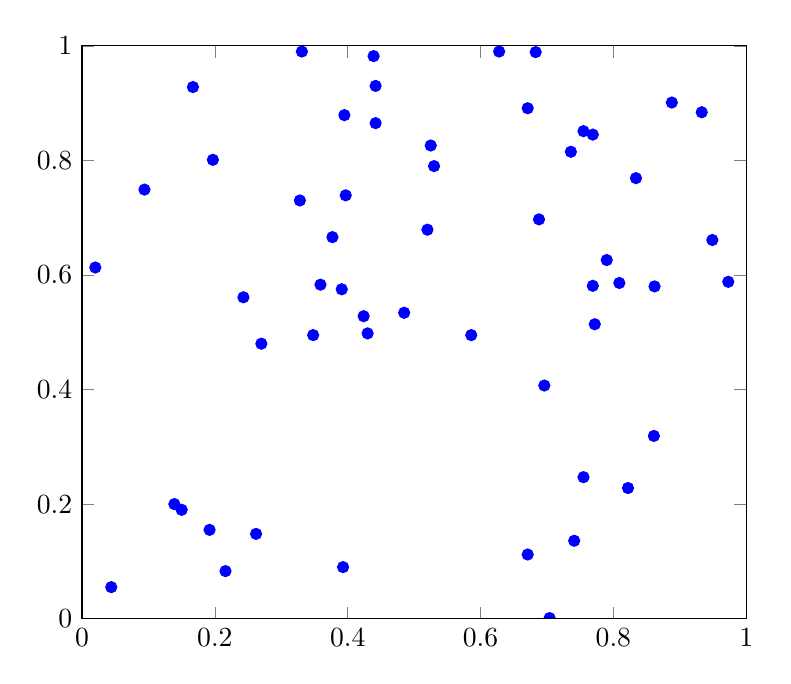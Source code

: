 % This file was created by matlab2tikz.
%
\begin{tikzpicture}
\begin{axis}[%
%width=\figurewidth,
%height=\figureheight,
scale only axis,
xmin=0,
xmax=1,
ymin=0,
ymax=1,
%every tick label/.append style={font=\tiny},
axis background/.style={fill=white},
clip marker paths=true, axis on top=true]
\addplot [color=blue,only marks,mark=*,mark options={solid,fill=blue},forget plot]
  table[row sep=crcr]
  {
0.628	0.99 \\
0.772	0.514\\
0.933	0.884\\
0.973	0.588\\
0.192	0.155\\
0.139	0.2\\
0.696	0.407\\
0.094	0.749\\
0.525	0.826\\
0.53	0.79\\
0.861	0.319\\
0.485	0.534\\
0.393	0.09\\
0.671	0.112\\
0.741	0.136\\
0.52	0.679\\
0.348	0.495\\
0.15	0.19\\
0.586	0.495\\
0.262	0.148\\
0.044	0.055\\
0.755	0.851\\
0.243	0.561\\
0.442	0.93\\
0.688	0.697\\
0.359	0.583\\
0.736	0.815\\
0.395	0.879\\
0.683	0.989\\
0.704	0.001\\
0.442	0.865\\
0.02	0.613\\
0.331	0.99\\
0.424	0.528\\
0.27	0.48\\
0.197	0.801\\
0.822	0.228\\
0.43	0.498\\
0.888	0.901\\
0.391	0.575\\
0.769	0.845\\
0.397	0.739\\
0.809	0.586\\
0.755	0.247\\
0.377	0.666\\
0.216	0.083\\
0.79	0.626\\
0.949	0.661\\
0.328	0.73\\
0.671	0.891\\
0.439	0.982\\
0.834	0.769\\
0.769	0.581\\
0.167	0.928\\
0.862	0.58\\
};
\end{axis}
\end{tikzpicture}%
